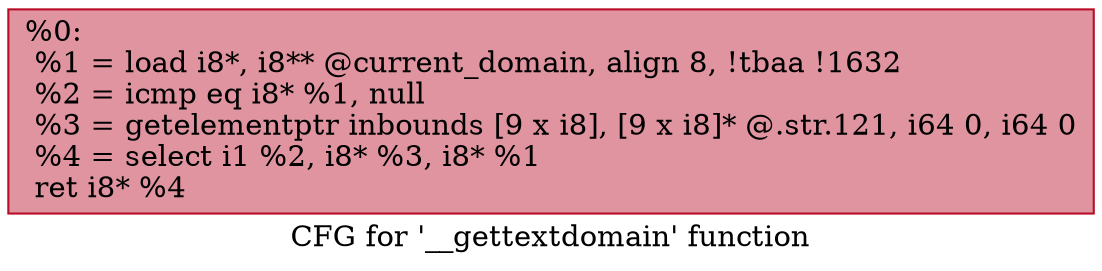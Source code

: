digraph "CFG for '__gettextdomain' function" {
	label="CFG for '__gettextdomain' function";

	Node0x18c5ce0 [shape=record,color="#b70d28ff", style=filled, fillcolor="#b70d2870",label="{%0:\l  %1 = load i8*, i8** @current_domain, align 8, !tbaa !1632\l  %2 = icmp eq i8* %1, null\l  %3 = getelementptr inbounds [9 x i8], [9 x i8]* @.str.121, i64 0, i64 0\l  %4 = select i1 %2, i8* %3, i8* %1\l  ret i8* %4\l}"];
}
